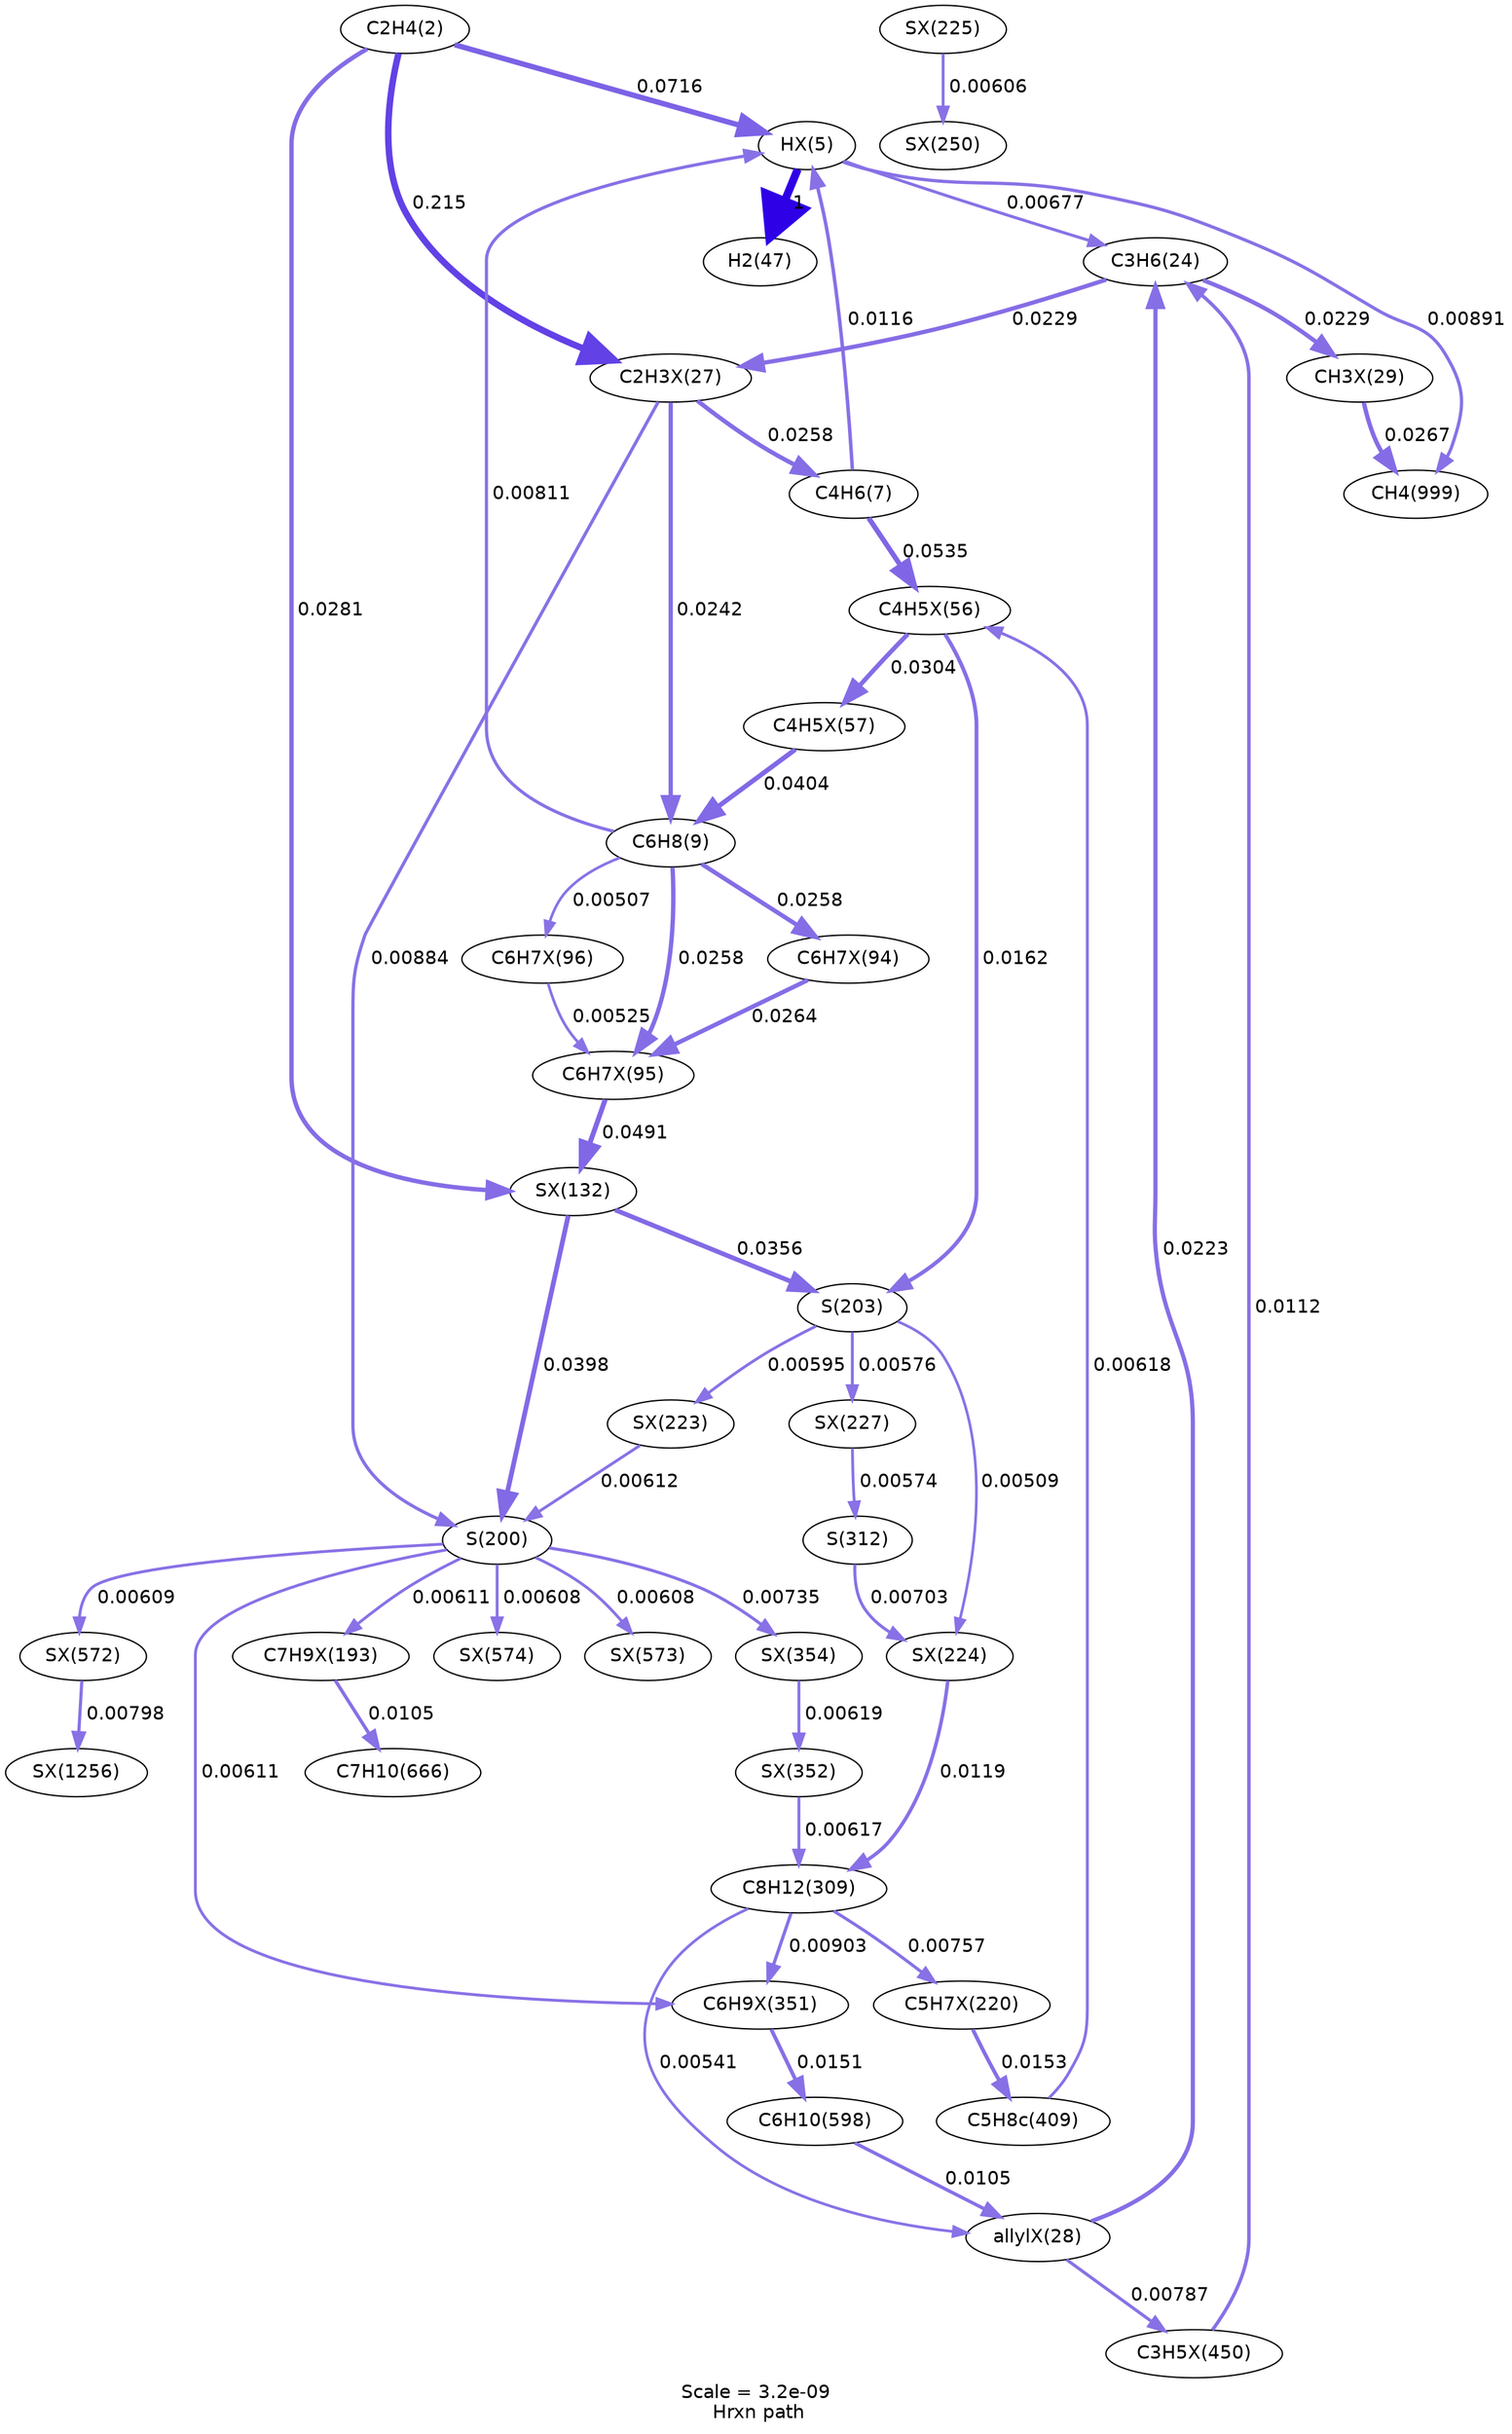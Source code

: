 digraph reaction_paths {
center=1;
s5 -> s72[fontname="Helvetica", style="setlinewidth(4.01)", arrowsize=2, color="0.7, 0.572, 0.9"
, label=" 0.0716"];
s5 -> s73[fontname="Helvetica", style="setlinewidth(4.84)", arrowsize=2.42, color="0.7, 0.715, 0.9"
, label=" 0.215"];
s5 -> s92[fontname="Helvetica", style="setlinewidth(3.3)", arrowsize=1.65, color="0.7, 0.528, 0.9"
, label=" 0.0281"];
s8 -> s72[fontname="Helvetica", style="setlinewidth(2.63)", arrowsize=1.32, color="0.7, 0.512, 0.9"
, label=" 0.0116"];
s72 -> s11[fontname="Helvetica", style="setlinewidth(6)", arrowsize=3, color="0.7, 1.5, 0.9"
, label=" 1"];
s9 -> s72[fontname="Helvetica", style="setlinewidth(2.37)", arrowsize=1.18, color="0.7, 0.508, 0.9"
, label=" 0.00811"];
s72 -> s10[fontname="Helvetica", style="setlinewidth(2.23)", arrowsize=1.11, color="0.7, 0.507, 0.9"
, label=" 0.00677"];
s72 -> s30[fontname="Helvetica", style="setlinewidth(2.44)", arrowsize=1.22, color="0.7, 0.509, 0.9"
, label=" 0.00891"];
s73 -> s8[fontname="Helvetica", style="setlinewidth(3.24)", arrowsize=1.62, color="0.7, 0.526, 0.9"
, label=" 0.0258"];
s73 -> s9[fontname="Helvetica", style="setlinewidth(3.19)", arrowsize=1.6, color="0.7, 0.524, 0.9"
, label=" 0.0242"];
s73 -> s13[fontname="Helvetica", style="setlinewidth(2.43)", arrowsize=1.22, color="0.7, 0.509, 0.9"
, label=" 0.00884"];
s10 -> s73[fontname="Helvetica", style="setlinewidth(3.15)", arrowsize=1.57, color="0.7, 0.523, 0.9"
, label=" 0.0229"];
s8 -> s84[fontname="Helvetica", style="setlinewidth(3.79)", arrowsize=1.89, color="0.7, 0.554, 0.9"
, label=" 0.0535"];
s84 -> s85[fontname="Helvetica", style="setlinewidth(3.36)", arrowsize=1.68, color="0.7, 0.53, 0.9"
, label=" 0.0304"];
s84 -> s14[fontname="Helvetica", style="setlinewidth(2.89)", arrowsize=1.44, color="0.7, 0.516, 0.9"
, label=" 0.0162"];
s18 -> s84[fontname="Helvetica", style="setlinewidth(2.16)", arrowsize=1.08, color="0.7, 0.506, 0.9"
, label=" 0.00618"];
s85 -> s9[fontname="Helvetica", style="setlinewidth(3.58)", arrowsize=1.79, color="0.7, 0.54, 0.9"
, label=" 0.0404"];
s9 -> s90[fontname="Helvetica", style="setlinewidth(3.24)", arrowsize=1.62, color="0.7, 0.526, 0.9"
, label=" 0.0258"];
s9 -> s89[fontname="Helvetica", style="setlinewidth(3.24)", arrowsize=1.62, color="0.7, 0.526, 0.9"
, label=" 0.0258"];
s9 -> s91[fontname="Helvetica", style="setlinewidth(2.01)", arrowsize=1.01, color="0.7, 0.505, 0.9"
, label=" 0.00507"];
s89 -> s90[fontname="Helvetica", style="setlinewidth(3.26)", arrowsize=1.63, color="0.7, 0.526, 0.9"
, label=" 0.0264"];
s91 -> s90[fontname="Helvetica", style="setlinewidth(2.04)", arrowsize=1.02, color="0.7, 0.505, 0.9"
, label=" 0.00525"];
s90 -> s92[fontname="Helvetica", style="setlinewidth(3.72)", arrowsize=1.86, color="0.7, 0.549, 0.9"
, label=" 0.0491"];
s92 -> s14[fontname="Helvetica", style="setlinewidth(3.48)", arrowsize=1.74, color="0.7, 0.536, 0.9"
, label=" 0.0356"];
s92 -> s13[fontname="Helvetica", style="setlinewidth(3.57)", arrowsize=1.78, color="0.7, 0.54, 0.9"
, label=" 0.0398"];
s14 -> s101[fontname="Helvetica", style="setlinewidth(2.01)", arrowsize=1.01, color="0.7, 0.505, 0.9"
, label=" 0.00509"];
s14 -> s100[fontname="Helvetica", style="setlinewidth(2.13)", arrowsize=1.07, color="0.7, 0.506, 0.9"
, label=" 0.00595"];
s14 -> s104[fontname="Helvetica", style="setlinewidth(2.11)", arrowsize=1.05, color="0.7, 0.506, 0.9"
, label=" 0.00576"];
s102 -> s110[fontname="Helvetica", style="setlinewidth(2.14)", arrowsize=1.07, color="0.7, 0.506, 0.9"
, label=" 0.00606"];
s17 -> s101[fontname="Helvetica", style="setlinewidth(2.26)", arrowsize=1.13, color="0.7, 0.507, 0.9"
, label=" 0.00703"];
s104 -> s17[fontname="Helvetica", style="setlinewidth(2.1)", arrowsize=1.05, color="0.7, 0.506, 0.9"
, label=" 0.00574"];
s101 -> s16[fontname="Helvetica", style="setlinewidth(2.66)", arrowsize=1.33, color="0.7, 0.512, 0.9"
, label=" 0.0119"];
s16 -> s97[fontname="Helvetica", style="setlinewidth(2.31)", arrowsize=1.16, color="0.7, 0.508, 0.9"
, label=" 0.00757"];
s118 -> s16[fontname="Helvetica", style="setlinewidth(2.16)", arrowsize=1.08, color="0.7, 0.506, 0.9"
, label=" 0.00617"];
s16 -> s74[fontname="Helvetica", style="setlinewidth(2.06)", arrowsize=1.03, color="0.7, 0.505, 0.9"
, label=" 0.00541"];
s16 -> s117[fontname="Helvetica", style="setlinewidth(2.45)", arrowsize=1.22, color="0.7, 0.509, 0.9"
, label=" 0.00903"];
s97 -> s18[fontname="Helvetica", style="setlinewidth(2.84)", arrowsize=1.42, color="0.7, 0.515, 0.9"
, label=" 0.0153"];
s120 -> s118[fontname="Helvetica", style="setlinewidth(2.16)", arrowsize=1.08, color="0.7, 0.506, 0.9"
, label=" 0.00619"];
s13 -> s120[fontname="Helvetica", style="setlinewidth(2.29)", arrowsize=1.15, color="0.7, 0.507, 0.9"
, label=" 0.00735"];
s100 -> s13[fontname="Helvetica", style="setlinewidth(2.15)", arrowsize=1.08, color="0.7, 0.506, 0.9"
, label=" 0.00612"];
s13 -> s117[fontname="Helvetica", style="setlinewidth(2.15)", arrowsize=1.08, color="0.7, 0.506, 0.9"
, label=" 0.00611"];
s13 -> s96[fontname="Helvetica", style="setlinewidth(2.15)", arrowsize=1.08, color="0.7, 0.506, 0.9"
, label=" 0.00611"];
s13 -> s135[fontname="Helvetica", style="setlinewidth(2.15)", arrowsize=1.07, color="0.7, 0.506, 0.9"
, label=" 0.00608"];
s13 -> s134[fontname="Helvetica", style="setlinewidth(2.15)", arrowsize=1.07, color="0.7, 0.506, 0.9"
, label=" 0.00608"];
s13 -> s133[fontname="Helvetica", style="setlinewidth(2.15)", arrowsize=1.07, color="0.7, 0.506, 0.9"
, label=" 0.00609"];
s74 -> s123[fontname="Helvetica", style="setlinewidth(2.34)", arrowsize=1.17, color="0.7, 0.508, 0.9"
, label=" 0.00787"];
s74 -> s10[fontname="Helvetica", style="setlinewidth(3.13)", arrowsize=1.56, color="0.7, 0.522, 0.9"
, label=" 0.0223"];
s20 -> s74[fontname="Helvetica", style="setlinewidth(2.56)", arrowsize=1.28, color="0.7, 0.511, 0.9"
, label=" 0.0105"];
s123 -> s10[fontname="Helvetica", style="setlinewidth(2.61)", arrowsize=1.3, color="0.7, 0.511, 0.9"
, label=" 0.0112"];
s10 -> s75[fontname="Helvetica", style="setlinewidth(3.15)", arrowsize=1.57, color="0.7, 0.523, 0.9"
, label=" 0.0229"];
s117 -> s20[fontname="Helvetica", style="setlinewidth(2.84)", arrowsize=1.42, color="0.7, 0.515, 0.9"
, label=" 0.0151"];
s96 -> s22[fontname="Helvetica", style="setlinewidth(2.56)", arrowsize=1.28, color="0.7, 0.51, 0.9"
, label=" 0.0105"];
s75 -> s30[fontname="Helvetica", style="setlinewidth(3.27)", arrowsize=1.63, color="0.7, 0.527, 0.9"
, label=" 0.0267"];
s133 -> s152[fontname="Helvetica", style="setlinewidth(2.35)", arrowsize=1.18, color="0.7, 0.508, 0.9"
, label=" 0.00798"];
s5 [ fontname="Helvetica", label="C2H4(2)"];
s8 [ fontname="Helvetica", label="C4H6(7)"];
s9 [ fontname="Helvetica", label="C6H8(9)"];
s10 [ fontname="Helvetica", label="C3H6(24)"];
s11 [ fontname="Helvetica", label="H2(47)"];
s13 [ fontname="Helvetica", label="S(200)"];
s14 [ fontname="Helvetica", label="S(203)"];
s16 [ fontname="Helvetica", label="C8H12(309)"];
s17 [ fontname="Helvetica", label="S(312)"];
s18 [ fontname="Helvetica", label="C5H8c(409)"];
s20 [ fontname="Helvetica", label="C6H10(598)"];
s22 [ fontname="Helvetica", label="C7H10(666)"];
s30 [ fontname="Helvetica", label="CH4(999)"];
s72 [ fontname="Helvetica", label="HX(5)"];
s73 [ fontname="Helvetica", label="C2H3X(27)"];
s74 [ fontname="Helvetica", label="allylX(28)"];
s75 [ fontname="Helvetica", label="CH3X(29)"];
s84 [ fontname="Helvetica", label="C4H5X(56)"];
s85 [ fontname="Helvetica", label="C4H5X(57)"];
s89 [ fontname="Helvetica", label="C6H7X(94)"];
s90 [ fontname="Helvetica", label="C6H7X(95)"];
s91 [ fontname="Helvetica", label="C6H7X(96)"];
s92 [ fontname="Helvetica", label="SX(132)"];
s96 [ fontname="Helvetica", label="C7H9X(193)"];
s97 [ fontname="Helvetica", label="C5H7X(220)"];
s100 [ fontname="Helvetica", label="SX(223)"];
s101 [ fontname="Helvetica", label="SX(224)"];
s102 [ fontname="Helvetica", label="SX(225)"];
s104 [ fontname="Helvetica", label="SX(227)"];
s110 [ fontname="Helvetica", label="SX(250)"];
s117 [ fontname="Helvetica", label="C6H9X(351)"];
s118 [ fontname="Helvetica", label="SX(352)"];
s120 [ fontname="Helvetica", label="SX(354)"];
s123 [ fontname="Helvetica", label="C3H5X(450)"];
s133 [ fontname="Helvetica", label="SX(572)"];
s134 [ fontname="Helvetica", label="SX(573)"];
s135 [ fontname="Helvetica", label="SX(574)"];
s152 [ fontname="Helvetica", label="SX(1256)"];
 label = "Scale = 3.2e-09\l Hrxn path";
 fontname = "Helvetica";
}
